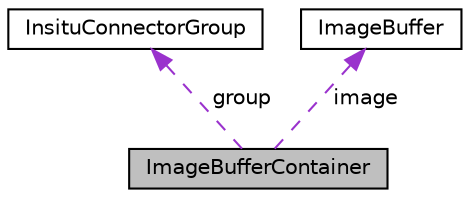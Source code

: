 digraph "ImageBufferContainer"
{
  edge [fontname="Helvetica",fontsize="10",labelfontname="Helvetica",labelfontsize="10"];
  node [fontname="Helvetica",fontsize="10",shape=record];
  Node1 [label="ImageBufferContainer",height=0.2,width=0.4,color="black", fillcolor="grey75", style="filled", fontcolor="black"];
  Node2 -> Node1 [dir="back",color="darkorchid3",fontsize="10",style="dashed",label=" group" ,fontname="Helvetica"];
  Node2 [label="InsituConnectorGroup",height=0.2,width=0.4,color="black", fillcolor="white", style="filled",URL="$classInsituConnectorGroup.html"];
  Node3 -> Node1 [dir="back",color="darkorchid3",fontsize="10",style="dashed",label=" image" ,fontname="Helvetica"];
  Node3 [label="ImageBuffer",height=0.2,width=0.4,color="black", fillcolor="white", style="filled",URL="$classImageBuffer.html"];
}
